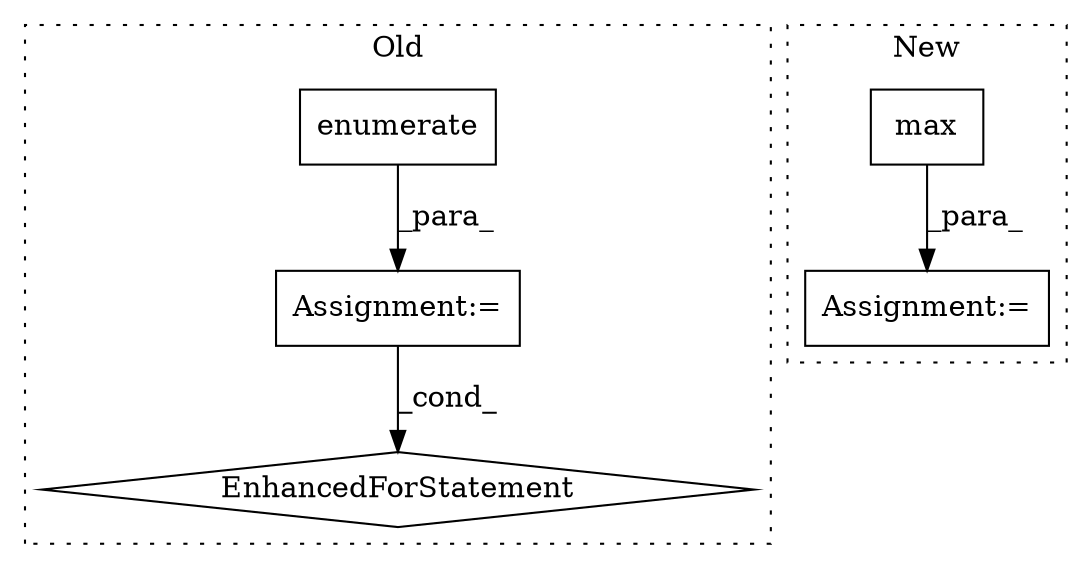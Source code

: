 digraph G {
subgraph cluster0 {
1 [label="enumerate" a="32" s="8448,8472" l="10,1" shape="box"];
4 [label="EnhancedForStatement" a="70" s="8375,8473" l="65,2" shape="diamond"];
5 [label="Assignment:=" a="7" s="8375,8473" l="65,2" shape="box"];
label = "Old";
style="dotted";
}
subgraph cluster1 {
2 [label="max" a="32" s="8343,8361" l="4,1" shape="box"];
3 [label="Assignment:=" a="7" s="8342" l="1" shape="box"];
label = "New";
style="dotted";
}
1 -> 5 [label="_para_"];
2 -> 3 [label="_para_"];
5 -> 4 [label="_cond_"];
}